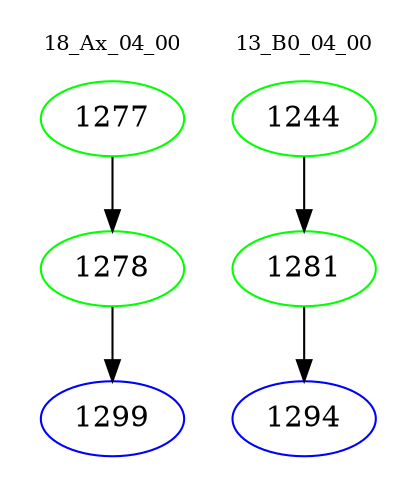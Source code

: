 digraph{
subgraph cluster_0 {
color = white
label = "18_Ax_04_00";
fontsize=10;
T0_1277 [label="1277", color="green"]
T0_1277 -> T0_1278 [color="black"]
T0_1278 [label="1278", color="green"]
T0_1278 -> T0_1299 [color="black"]
T0_1299 [label="1299", color="blue"]
}
subgraph cluster_1 {
color = white
label = "13_B0_04_00";
fontsize=10;
T1_1244 [label="1244", color="green"]
T1_1244 -> T1_1281 [color="black"]
T1_1281 [label="1281", color="green"]
T1_1281 -> T1_1294 [color="black"]
T1_1294 [label="1294", color="blue"]
}
}
